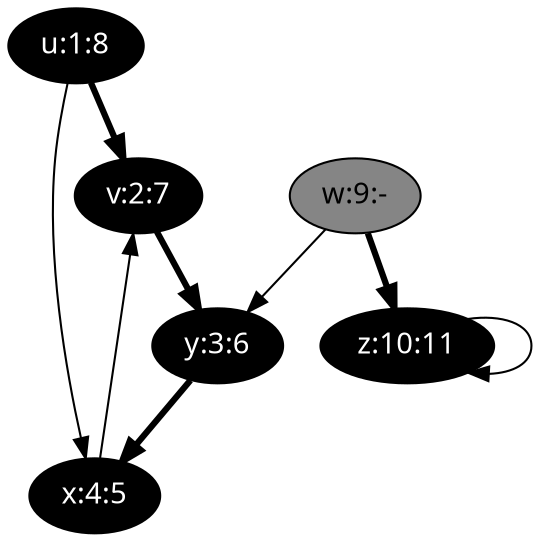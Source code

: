 Digraph {
u [ label="u:1:8" fontcolor=white style=filled fontname="time-bold" fillcolor=black ];
v [ label="v:2:7" fontcolor=white style=filled fontname="time-bold" fillcolor=black ];
w [ label="w:9:-" style=filled fontname="time-bold" fillcolor=gray52 ];
x [ label="x:4:5" fontcolor=white style=filled fontname="time-bold" fillcolor=black ];
y [ label="y:3:6" fontcolor=white style=filled fontname="time-bold" fillcolor=black ];
z [ label="z:10:11" fontcolor=white style=filled fontname="time-bold" fillcolor=black ];
u->x[label="", penwidth=1];
u->v[label="", penwidth=3];
v->y[label="", penwidth=3];
w->y[label="", penwidth=1];
w->z[label="", penwidth=3];
x->v[label="", penwidth=1];
y->x[label="", penwidth=3];
z->z[label="", penwidth=1];
}